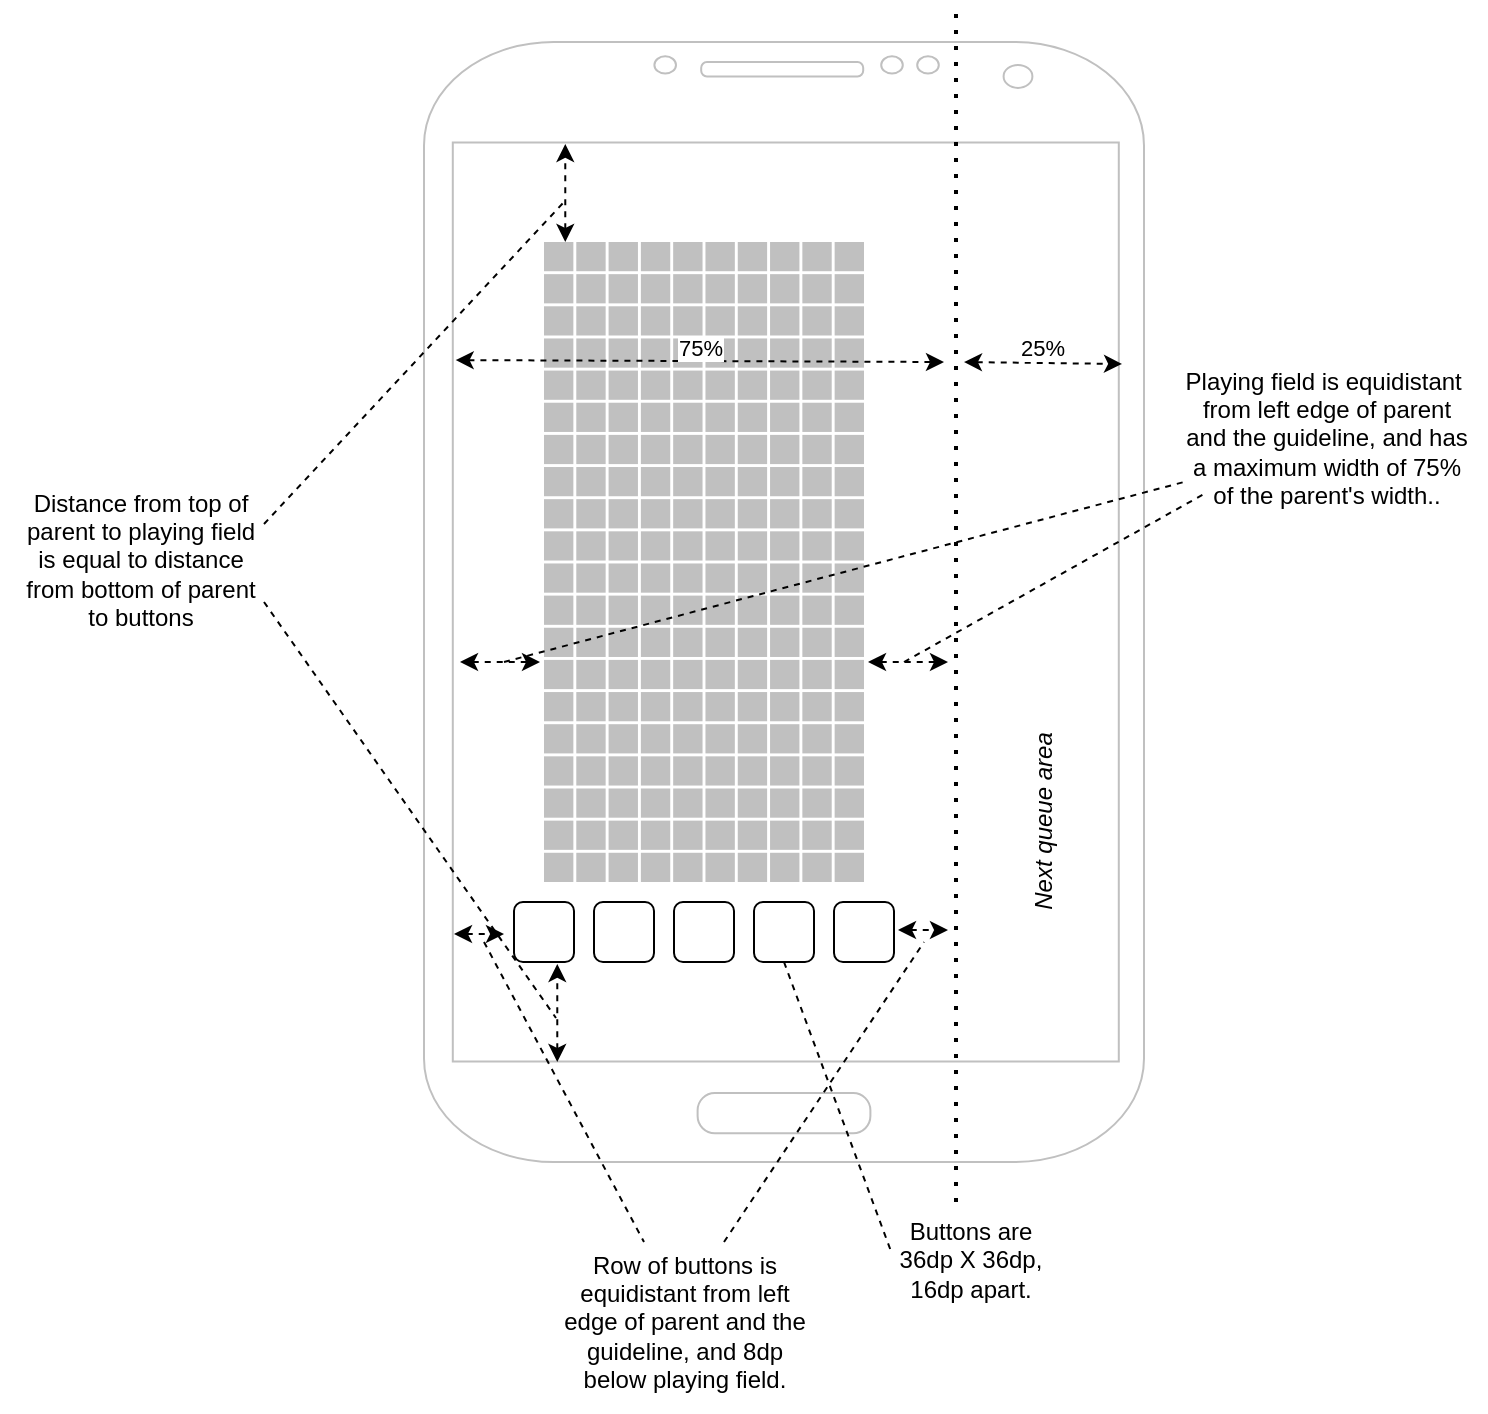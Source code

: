 <mxfile version="20.5.3" type="embed"><diagram id="23iRSUPoRavnBvh4doch" name="Page-1"><mxGraphModel dx="891" dy="1940" grid="1" gridSize="10" guides="1" tooltips="1" connect="1" arrows="1" fold="1" page="1" pageScale="1" pageWidth="827" pageHeight="1169" math="0" shadow="0"><root><mxCell id="0"/><mxCell id="1" parent="0"/><mxCell id="6" value="" style="html=1;verticalLabelPosition=bottom;labelBackgroundColor=#ffffff;verticalAlign=top;shadow=0;dashed=0;strokeWidth=1;shape=mxgraph.ios7ui.iconGrid;fillColor=#c0c0c0;gridSize=10%2C20;" vertex="1" parent="1"><mxGeometry x="317" y="-806" width="160" height="320" as="geometry"/></mxCell><mxCell id="2" value="" style="verticalLabelPosition=bottom;verticalAlign=top;html=1;shadow=0;dashed=0;strokeWidth=1;shape=mxgraph.android.phone2;strokeColor=#c0c0c0;" vertex="1" parent="1"><mxGeometry x="257" y="-906" width="360" height="560" as="geometry"/></mxCell><mxCell id="3" value="" style="endArrow=none;dashed=1;html=1;dashPattern=1 3;strokeWidth=2;rounded=0;" edge="1" parent="1"><mxGeometry width="50" height="50" relative="1" as="geometry"><mxPoint x="523" y="-326" as="sourcePoint"/><mxPoint x="523" y="-926" as="targetPoint"/></mxGeometry></mxCell><mxCell id="4" value="75%" style="endArrow=classic;startArrow=classic;html=1;rounded=0;exitX=0.044;exitY=0.284;exitDx=0;exitDy=0;exitPerimeter=0;dashed=1;spacingBottom=14;" edge="1" parent="1" source="2"><mxGeometry width="50" height="50" relative="1" as="geometry"><mxPoint x="577" y="-636" as="sourcePoint"/><mxPoint x="517" y="-746" as="targetPoint"/></mxGeometry></mxCell><mxCell id="5" value="25%" style="endArrow=classic;startArrow=classic;html=1;rounded=0;dashed=1;spacingBottom=14;" edge="1" parent="1"><mxGeometry width="50" height="50" relative="1" as="geometry"><mxPoint x="527" y="-746" as="sourcePoint"/><mxPoint x="606" y="-745" as="targetPoint"/></mxGeometry></mxCell><mxCell id="7" value="" style="endArrow=classic;startArrow=classic;html=1;rounded=0;dashed=1;" edge="1" parent="1"><mxGeometry width="50" height="50" relative="1" as="geometry"><mxPoint x="479" y="-596" as="sourcePoint"/><mxPoint x="519" y="-596" as="targetPoint"/></mxGeometry></mxCell><mxCell id="15" value="" style="endArrow=classic;startArrow=classic;html=1;rounded=0;dashed=1;" edge="1" parent="1"><mxGeometry width="50" height="50" relative="1" as="geometry"><mxPoint x="275" y="-596" as="sourcePoint"/><mxPoint x="315" y="-596" as="targetPoint"/></mxGeometry></mxCell><mxCell id="19" value="" style="endArrow=none;dashed=1;html=1;rounded=0;startArrow=none;startFill=0;" edge="1" parent="1"><mxGeometry width="50" height="50" relative="1" as="geometry"><mxPoint x="497" y="-596" as="sourcePoint"/><mxPoint x="647" y="-680" as="targetPoint"/></mxGeometry></mxCell><mxCell id="20" value="" style="endArrow=none;dashed=1;html=1;rounded=0;startArrow=none;startFill=0;" edge="1" parent="1"><mxGeometry width="50" height="50" relative="1" as="geometry"><mxPoint x="297" y="-596" as="sourcePoint"/><mxPoint x="637" y="-686" as="targetPoint"/></mxGeometry></mxCell><mxCell id="21" value="Playing field is equidistant&amp;nbsp;&lt;br&gt;from left edge of parent&lt;br&gt;and the guideline, and has&lt;br&gt;a maximum width of 75%&lt;br&gt;of the parent's width.." style="text;html=1;align=center;verticalAlign=middle;resizable=0;points=[];autosize=1;strokeColor=none;fillColor=none;" vertex="1" parent="1"><mxGeometry x="628" y="-753" width="160" height="90" as="geometry"/></mxCell><mxCell id="22" value="Next queue area" style="text;html=1;align=center;verticalAlign=middle;resizable=0;points=[];autosize=1;strokeColor=none;fillColor=none;portConstraintRotation=0;rotation=270;fontStyle=2" vertex="1" parent="1"><mxGeometry x="512" y="-531" width="110" height="30" as="geometry"/></mxCell><mxCell id="24" value="" style="rounded=1;whiteSpace=wrap;html=1;" vertex="1" parent="1"><mxGeometry x="302" y="-476" width="30" height="30" as="geometry"/></mxCell><mxCell id="25" value="" style="rounded=1;whiteSpace=wrap;html=1;" vertex="1" parent="1"><mxGeometry x="342" y="-476" width="30" height="30" as="geometry"/></mxCell><mxCell id="26" value="" style="rounded=1;whiteSpace=wrap;html=1;" vertex="1" parent="1"><mxGeometry x="382" y="-476" width="30" height="30" as="geometry"/></mxCell><mxCell id="27" value="" style="rounded=1;whiteSpace=wrap;html=1;" vertex="1" parent="1"><mxGeometry x="422" y="-476" width="30" height="30" as="geometry"/></mxCell><mxCell id="28" value="" style="rounded=1;whiteSpace=wrap;html=1;" vertex="1" parent="1"><mxGeometry x="462" y="-476" width="30" height="30" as="geometry"/></mxCell><mxCell id="30" value="" style="endArrow=none;dashed=1;html=1;rounded=0;exitX=0.5;exitY=1;exitDx=0;exitDy=0;" edge="1" parent="1" source="27"><mxGeometry width="50" height="50" relative="1" as="geometry"><mxPoint x="497" y="-461" as="sourcePoint"/><mxPoint x="491" y="-300" as="targetPoint"/></mxGeometry></mxCell><mxCell id="31" value="Buttons are &lt;br&gt;36dp X 36dp,&lt;br&gt;16dp apart." style="text;html=1;align=center;verticalAlign=middle;resizable=0;points=[];autosize=1;strokeColor=none;fillColor=none;" vertex="1" parent="1"><mxGeometry x="485" y="-327" width="90" height="60" as="geometry"/></mxCell><mxCell id="32" value="" style="endArrow=classic;startArrow=classic;html=1;rounded=0;dashed=1;" edge="1" parent="1"><mxGeometry width="50" height="50" relative="1" as="geometry"><mxPoint x="272" y="-460" as="sourcePoint"/><mxPoint x="297" y="-460" as="targetPoint"/></mxGeometry></mxCell><mxCell id="33" value="" style="endArrow=classic;startArrow=classic;html=1;rounded=0;dashed=1;" edge="1" parent="1"><mxGeometry width="50" height="50" relative="1" as="geometry"><mxPoint x="494" y="-462" as="sourcePoint"/><mxPoint x="519" y="-462" as="targetPoint"/></mxGeometry></mxCell><mxCell id="34" value="" style="endArrow=none;dashed=1;html=1;rounded=0;" edge="1" parent="1"><mxGeometry width="50" height="50" relative="1" as="geometry"><mxPoint x="287" y="-456" as="sourcePoint"/><mxPoint x="367" y="-306" as="targetPoint"/></mxGeometry></mxCell><mxCell id="35" value="" style="endArrow=none;dashed=1;html=1;rounded=0;" edge="1" parent="1"><mxGeometry width="50" height="50" relative="1" as="geometry"><mxPoint x="407" y="-306" as="sourcePoint"/><mxPoint x="507" y="-456" as="targetPoint"/></mxGeometry></mxCell><mxCell id="36" value="Row of buttons is&lt;br&gt;equidistant from left&lt;br&gt;edge of parent and the&lt;br&gt;guideline, and 8dp&lt;br&gt;below playing field." style="text;html=1;align=center;verticalAlign=middle;resizable=0;points=[];autosize=1;strokeColor=none;fillColor=none;" vertex="1" parent="1"><mxGeometry x="317" y="-311" width="140" height="90" as="geometry"/></mxCell><mxCell id="37" value="" style="endArrow=classic;startArrow=classic;html=1;rounded=0;dashed=1;entryX=0.224;entryY=0.091;entryDx=0;entryDy=0;entryPerimeter=0;exitX=0.129;exitY=0;exitDx=0;exitDy=0;exitPerimeter=0;" edge="1" parent="1"><mxGeometry width="50" height="50" relative="1" as="geometry"><mxPoint x="327.64" y="-806" as="sourcePoint"/><mxPoint x="327.64" y="-855.04" as="targetPoint"/></mxGeometry></mxCell><mxCell id="38" value="" style="endArrow=classic;startArrow=classic;html=1;rounded=0;dashed=1;entryX=0.224;entryY=0.091;entryDx=0;entryDy=0;entryPerimeter=0;exitX=0.129;exitY=0;exitDx=0;exitDy=0;exitPerimeter=0;" edge="1" parent="1"><mxGeometry width="50" height="50" relative="1" as="geometry"><mxPoint x="323.64" y="-396" as="sourcePoint"/><mxPoint x="323.64" y="-445.04" as="targetPoint"/></mxGeometry></mxCell><mxCell id="39" value="" style="endArrow=none;dashed=1;html=1;rounded=0;" edge="1" parent="1"><mxGeometry width="50" height="50" relative="1" as="geometry"><mxPoint x="177" y="-665" as="sourcePoint"/><mxPoint x="327" y="-826" as="targetPoint"/></mxGeometry></mxCell><mxCell id="40" value="" style="endArrow=none;dashed=1;html=1;rounded=0;" edge="1" parent="1"><mxGeometry width="50" height="50" relative="1" as="geometry"><mxPoint x="177" y="-626" as="sourcePoint"/><mxPoint x="323" y="-418" as="targetPoint"/></mxGeometry></mxCell><mxCell id="41" value="Distance from top of&lt;br&gt;parent to playing field&lt;br&gt;is equal to distance&lt;br&gt;from bottom of parent&lt;br&gt;to buttons" style="text;html=1;align=center;verticalAlign=middle;resizable=0;points=[];autosize=1;strokeColor=none;fillColor=none;" vertex="1" parent="1"><mxGeometry x="45" y="-692" width="140" height="90" as="geometry"/></mxCell></root></mxGraphModel></diagram></mxfile>